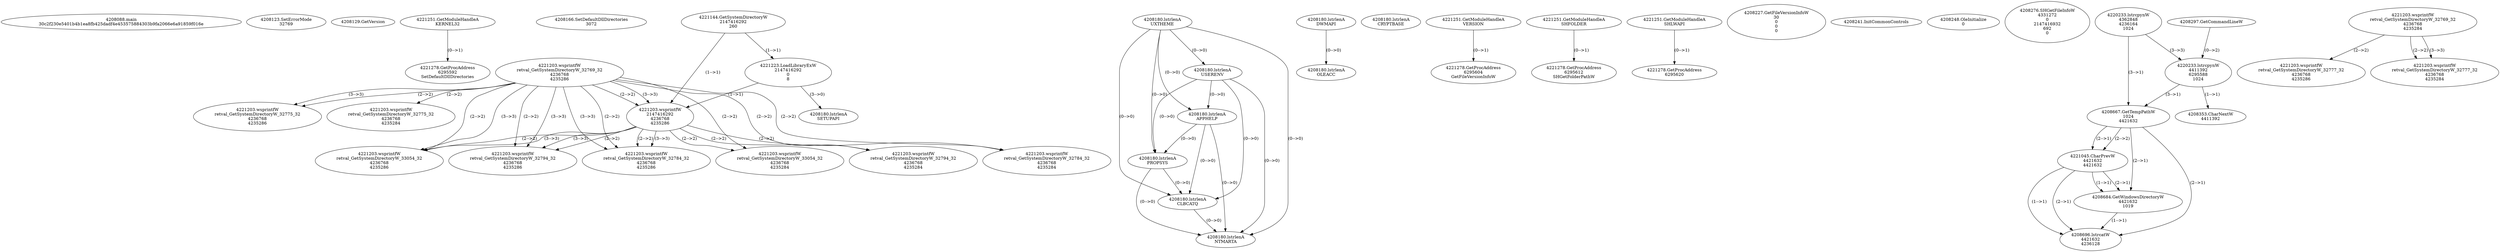 // Global SCDG with merge call
digraph {
	0 [label="4208088.main
30c2f230e5401b4b1ea8fb425dadf4e453575884303b9fa2066e6a91859f016e"]
	1 [label="4208123.SetErrorMode
32769"]
	2 [label="4208129.GetVersion
"]
	3 [label="4221251.GetModuleHandleA
KERNEL32"]
	4 [label="4221278.GetProcAddress
6295592
SetDefaultDllDirectories"]
	3 -> 4 [label="(0-->1)"]
	5 [label="4208166.SetDefaultDllDirectories
3072"]
	6 [label="4221144.GetSystemDirectoryW
2147416292
260"]
	7 [label="4221203.wsprintfW
retval_GetSystemDirectoryW_32769_32
4236768
4235286"]
	8 [label="4221223.LoadLibraryExW
2147416292
0
8"]
	6 -> 8 [label="(1-->1)"]
	9 [label="4208180.lstrlenA
UXTHEME"]
	10 [label="4221203.wsprintfW
2147416292
4236768
4235286"]
	6 -> 10 [label="(1-->1)"]
	8 -> 10 [label="(1-->1)"]
	7 -> 10 [label="(2-->2)"]
	7 -> 10 [label="(3-->3)"]
	11 [label="4208180.lstrlenA
USERENV"]
	9 -> 11 [label="(0-->0)"]
	12 [label="4208180.lstrlenA
SETUPAPI"]
	8 -> 12 [label="(3-->0)"]
	13 [label="4221203.wsprintfW
retval_GetSystemDirectoryW_32794_32
4236768
4235284"]
	7 -> 13 [label="(2-->2)"]
	10 -> 13 [label="(2-->2)"]
	14 [label="4208180.lstrlenA
APPHELP"]
	9 -> 14 [label="(0-->0)"]
	11 -> 14 [label="(0-->0)"]
	15 [label="4208180.lstrlenA
PROPSYS"]
	9 -> 15 [label="(0-->0)"]
	11 -> 15 [label="(0-->0)"]
	14 -> 15 [label="(0-->0)"]
	16 [label="4208180.lstrlenA
DWMAPI"]
	17 [label="4208180.lstrlenA
CRYPTBASE"]
	18 [label="4208180.lstrlenA
OLEACC"]
	16 -> 18 [label="(0-->0)"]
	19 [label="4208180.lstrlenA
CLBCATQ"]
	9 -> 19 [label="(0-->0)"]
	11 -> 19 [label="(0-->0)"]
	14 -> 19 [label="(0-->0)"]
	15 -> 19 [label="(0-->0)"]
	20 [label="4208180.lstrlenA
NTMARTA"]
	9 -> 20 [label="(0-->0)"]
	11 -> 20 [label="(0-->0)"]
	14 -> 20 [label="(0-->0)"]
	15 -> 20 [label="(0-->0)"]
	19 -> 20 [label="(0-->0)"]
	21 [label="4221251.GetModuleHandleA
VERSION"]
	22 [label="4221278.GetProcAddress
6295604
GetFileVersionInfoW"]
	21 -> 22 [label="(0-->1)"]
	23 [label="4221251.GetModuleHandleA
SHFOLDER"]
	24 [label="4221278.GetProcAddress
6295612
SHGetFolderPathW"]
	23 -> 24 [label="(0-->1)"]
	25 [label="4221251.GetModuleHandleA
SHLWAPI"]
	26 [label="4221278.GetProcAddress
6295620
"]
	25 -> 26 [label="(0-->1)"]
	27 [label="4208227.GetFileVersionInfoW
30
0
0
0"]
	28 [label="4208241.InitCommonControls
"]
	29 [label="4208248.OleInitialize
0"]
	30 [label="4208276.SHGetFileInfoW
4331272
0
2147416932
692
0"]
	31 [label="4220233.lstrcpynW
4362848
4236164
1024"]
	32 [label="4208297.GetCommandLineW
"]
	33 [label="4220233.lstrcpynW
4411392
6295588
1024"]
	32 -> 33 [label="(0-->2)"]
	31 -> 33 [label="(3-->3)"]
	34 [label="4208353.CharNextW
4411392"]
	33 -> 34 [label="(1-->1)"]
	35 [label="4208667.GetTempPathW
1024
4421632"]
	31 -> 35 [label="(3-->1)"]
	33 -> 35 [label="(3-->1)"]
	36 [label="4221045.CharPrevW
4421632
4421632"]
	35 -> 36 [label="(2-->1)"]
	35 -> 36 [label="(2-->2)"]
	37 [label="4208684.GetWindowsDirectoryW
4421632
1019"]
	35 -> 37 [label="(2-->1)"]
	36 -> 37 [label="(1-->1)"]
	36 -> 37 [label="(2-->1)"]
	38 [label="4208696.lstrcatW
4421632
4236128"]
	35 -> 38 [label="(2-->1)"]
	36 -> 38 [label="(1-->1)"]
	36 -> 38 [label="(2-->1)"]
	37 -> 38 [label="(1-->1)"]
	39 [label="4221203.wsprintfW
retval_GetSystemDirectoryW_33054_32
4236768
4235286"]
	7 -> 39 [label="(2-->2)"]
	10 -> 39 [label="(2-->2)"]
	7 -> 39 [label="(3-->3)"]
	10 -> 39 [label="(3-->3)"]
	40 [label="4221203.wsprintfW
retval_GetSystemDirectoryW_33054_32
4236768
4235284"]
	7 -> 40 [label="(2-->2)"]
	10 -> 40 [label="(2-->2)"]
	41 [label="4221203.wsprintfW
retval_GetSystemDirectoryW_32775_32
4236768
4235286"]
	7 -> 41 [label="(2-->2)"]
	7 -> 41 [label="(3-->3)"]
	42 [label="4221203.wsprintfW
retval_GetSystemDirectoryW_32775_32
4236768
4235284"]
	7 -> 42 [label="(2-->2)"]
	43 [label="4221203.wsprintfW
retval_GetSystemDirectoryW_32784_32
4236768
4235286"]
	7 -> 43 [label="(2-->2)"]
	10 -> 43 [label="(2-->2)"]
	7 -> 43 [label="(3-->3)"]
	10 -> 43 [label="(3-->3)"]
	44 [label="4221203.wsprintfW
retval_GetSystemDirectoryW_32784_32
4236768
4235284"]
	7 -> 44 [label="(2-->2)"]
	10 -> 44 [label="(2-->2)"]
	45 [label="4221203.wsprintfW
retval_GetSystemDirectoryW_32794_32
4236768
4235286"]
	7 -> 45 [label="(2-->2)"]
	10 -> 45 [label="(2-->2)"]
	7 -> 45 [label="(3-->3)"]
	10 -> 45 [label="(3-->3)"]
	46 [label="4221203.wsprintfW
retval_GetSystemDirectoryW_32769_32
4236768
4235284"]
	47 [label="4221203.wsprintfW
retval_GetSystemDirectoryW_32777_32
4236768
4235286"]
	46 -> 47 [label="(2-->2)"]
	48 [label="4221203.wsprintfW
retval_GetSystemDirectoryW_32777_32
4236768
4235284"]
	46 -> 48 [label="(2-->2)"]
	46 -> 48 [label="(3-->3)"]
}
